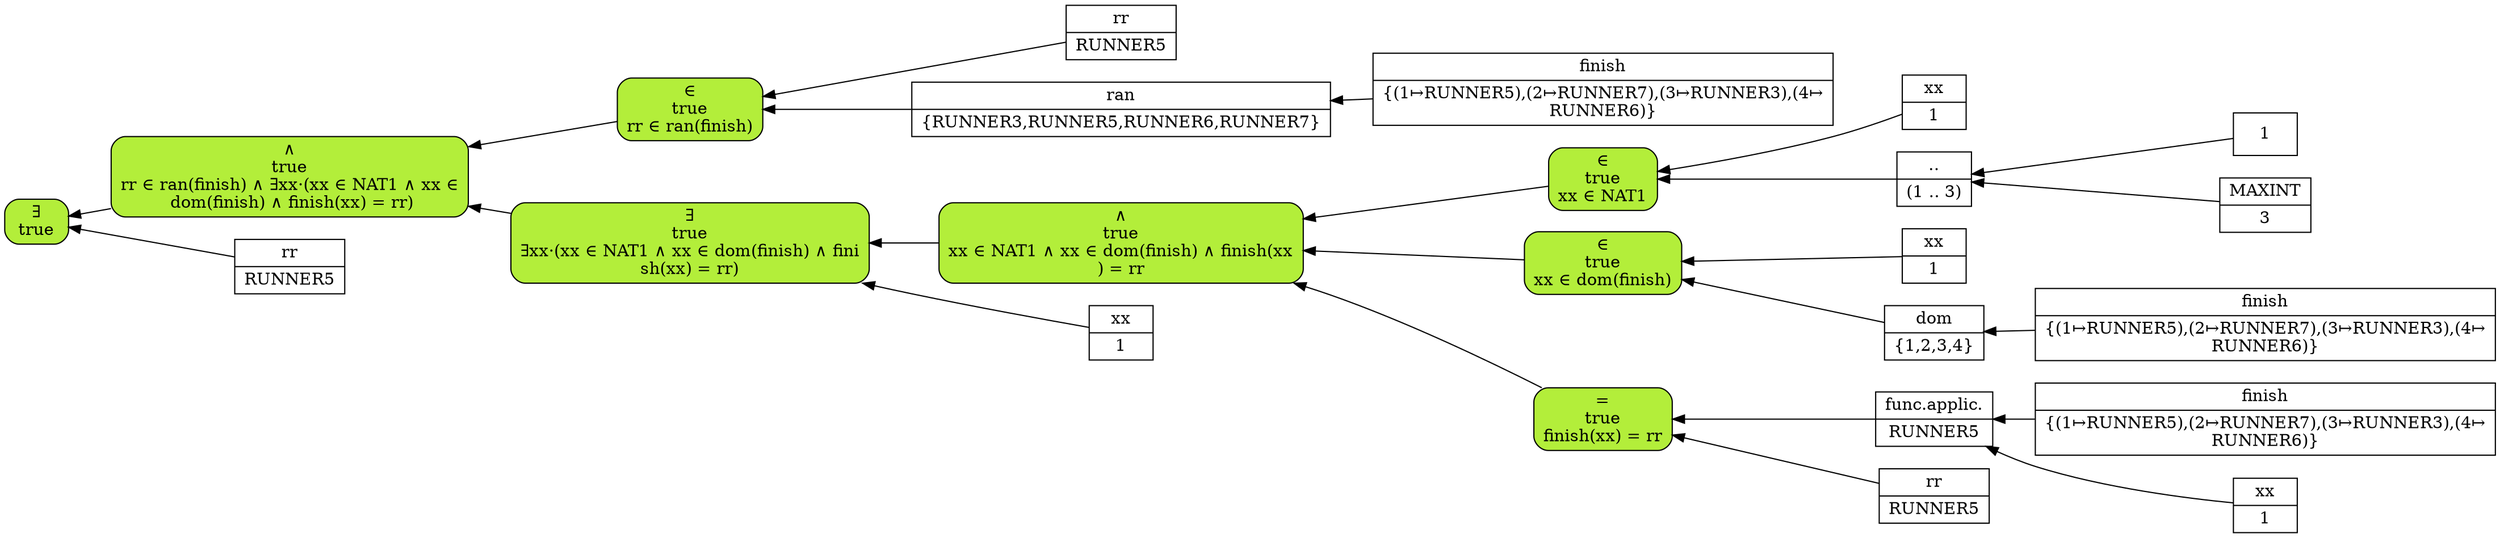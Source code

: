 digraph g {
rankdir=RL;
    Noderoot [label="&exist;\ntrue", shape="rect", fillcolor="olivedrab2", style="filled,rounded"]
    Node1 [label="&and;\ntrue\nrr &#8712; ran(finish) &and; &exist;xx&#183;(xx &#8712; NAT1 &and; xx &#8712;\n dom(finish) &and; finish(xx) = rr)", shape="rect", fillcolor="olivedrab2", style="filled,rounded"]
        Node1 -> Noderoot;
    Node2 [label="&#8712;\ntrue\nrr &#8712; ran(finish)", shape="rect", fillcolor="olivedrab2", style="filled,rounded"]
        Node2 -> Node1;
    Node3 [label="rr|RUNNER5", shape="record", fillcolor="white", style="filled"]
        Node3 -> Node2;
    Node4 [label="ran|\{RUNNER3,RUNNER5,RUNNER6,RUNNER7\}", shape="record", fillcolor="white", style="filled"]
        Node4 -> Node2;
    Node5 [label="finish|\{(1&#8614;RUNNER5),(2&#8614;RUNNER7),(3&#8614;RUNNER3),(4&#8614;\nRUNNER6)\}", shape="record", fillcolor="white", style="filled"]
        Node5 -> Node4;
    Node6 [label="&exist;\ntrue\n&exist;xx&#183;(xx &#8712; NAT1 &and; xx &#8712; dom(finish) &and; fini\nsh(xx) = rr)", shape="rect", fillcolor="olivedrab2", style="filled,rounded"]
        Node6 -> Node1;
    Node7 [label="&and;\ntrue\nxx &#8712; NAT1 &and; xx &#8712; dom(finish) &and; finish(xx\n) = rr", shape="rect", fillcolor="olivedrab2", style="filled,rounded"]
        Node7 -> Node6;
    Node8 [label="&#8712;\ntrue\nxx &#8712; NAT1", shape="rect", fillcolor="olivedrab2", style="filled,rounded"]
        Node8 -> Node7;
    Node9 [label="xx|1", shape="record", fillcolor="white", style="filled"]
        Node9 -> Node8;
    Node10 [label="&#8229;|(1 &#8229; 3)", shape="record", fillcolor="white", style="filled"]
        Node10 -> Node8;
    Node11 [label="1", shape="record", fillcolor="white", style="filled"]
        Node11 -> Node10;
    Node12 [label="MAXINT|3", shape="record", fillcolor="white", style="filled"]
        Node12 -> Node10;
    Node13 [label="&#8712;\ntrue\nxx &#8712; dom(finish)", shape="rect", fillcolor="olivedrab2", style="filled,rounded"]
        Node13 -> Node7;
    Node14 [label="xx|1", shape="record", fillcolor="white", style="filled"]
        Node14 -> Node13;
    Node15 [label="dom|\{1,2,3,4\}", shape="record", fillcolor="white", style="filled"]
        Node15 -> Node13;
    Node16 [label="finish|\{(1&#8614;RUNNER5),(2&#8614;RUNNER7),(3&#8614;RUNNER3),(4&#8614;\nRUNNER6)\}", shape="record", fillcolor="white", style="filled"]
        Node16 -> Node15;
    Node17 [label="=\ntrue\nfinish(xx) = rr", shape="rect", fillcolor="olivedrab2", style="filled,rounded"]
        Node17 -> Node7;
    Node18 [label="func.applic.|RUNNER5", shape="record", fillcolor="white", style="filled"]
        Node18 -> Node17;
    Node19 [label="finish|\{(1&#8614;RUNNER5),(2&#8614;RUNNER7),(3&#8614;RUNNER3),(4&#8614;\nRUNNER6)\}", shape="record", fillcolor="white", style="filled"]
        Node19 -> Node18;
    Node20 [label="xx|1", shape="record", fillcolor="white", style="filled"]
        Node20 -> Node18;
    Node21 [label="rr|RUNNER5", shape="record", fillcolor="white", style="filled"]
        Node21 -> Node17;
    Node22 [label="xx|1", shape="record", fillcolor="white", style="filled"]
        Node22 -> Node6;
    Node23 [label="rr|RUNNER5", shape="record", fillcolor="white", style="filled"]
        Node23 -> Noderoot;
}
